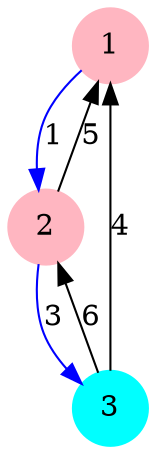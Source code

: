 digraph hgn{ node [shape=circle] 1[color=lightpink, style=filled] 2[color=lightpink, style=filled] 3[color=cyan, style=filled] 1 -> 2[color=blue, label=1] 2 -> 1[color=black, label=5]2 -> 3[color=blue, label=3] 3 -> 1[color=black, label=4] 3 -> 2[color=black, label=6] }